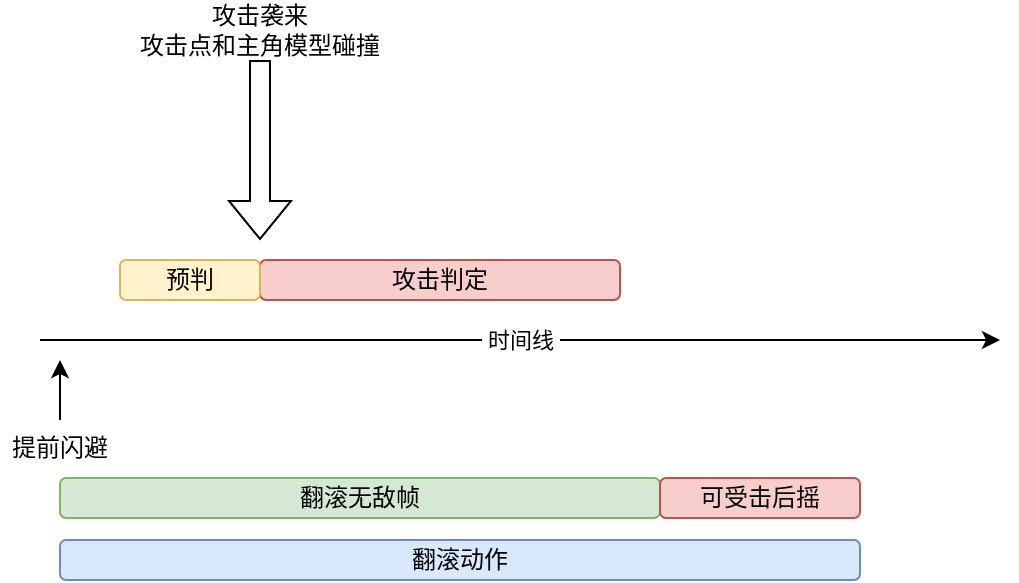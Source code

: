 <mxfile version="22.1.3" type="github">
  <diagram name="第 1 页" id="k0gPwOLRw9djnGXqXjzd">
    <mxGraphModel dx="683" dy="376" grid="1" gridSize="10" guides="1" tooltips="1" connect="1" arrows="1" fold="1" page="1" pageScale="1" pageWidth="1169" pageHeight="827" math="0" shadow="0">
      <root>
        <mxCell id="0" />
        <mxCell id="1" parent="0" />
        <mxCell id="se1ykyosgGhUhjlpKKX1-3" value="" style="endArrow=classic;html=1;rounded=0;" parent="1" edge="1">
          <mxGeometry relative="1" as="geometry">
            <mxPoint x="290" y="360" as="sourcePoint" />
            <mxPoint x="770" y="360" as="targetPoint" />
          </mxGeometry>
        </mxCell>
        <mxCell id="se1ykyosgGhUhjlpKKX1-4" value="&amp;nbsp;时间线&amp;nbsp;" style="edgeLabel;resizable=0;html=1;align=center;verticalAlign=middle;" parent="se1ykyosgGhUhjlpKKX1-3" connectable="0" vertex="1">
          <mxGeometry relative="1" as="geometry" />
        </mxCell>
        <mxCell id="se1ykyosgGhUhjlpKKX1-5" value="攻击判定" style="rounded=1;whiteSpace=wrap;html=1;fillColor=#f8cecc;strokeColor=#b85450;" parent="1" vertex="1">
          <mxGeometry x="400" y="320" width="180" height="20" as="geometry" />
        </mxCell>
        <mxCell id="se1ykyosgGhUhjlpKKX1-6" value="预判" style="rounded=1;whiteSpace=wrap;html=1;fillColor=#fff2cc;strokeColor=#d6b656;" parent="1" vertex="1">
          <mxGeometry x="330" y="320" width="70" height="20" as="geometry" />
        </mxCell>
        <mxCell id="se1ykyosgGhUhjlpKKX1-7" value="" style="shape=flexArrow;endArrow=classic;html=1;rounded=0;" parent="1" edge="1">
          <mxGeometry width="50" height="50" relative="1" as="geometry">
            <mxPoint x="400" y="220" as="sourcePoint" />
            <mxPoint x="400" y="310" as="targetPoint" />
          </mxGeometry>
        </mxCell>
        <mxCell id="se1ykyosgGhUhjlpKKX1-8" value="攻击袭来&lt;br&gt;攻击点和主角模型碰撞" style="text;html=1;strokeColor=none;fillColor=none;align=center;verticalAlign=middle;whiteSpace=wrap;rounded=0;" parent="1" vertex="1">
          <mxGeometry x="330" y="190" width="140" height="30" as="geometry" />
        </mxCell>
        <mxCell id="se1ykyosgGhUhjlpKKX1-10" value="" style="endArrow=classic;html=1;rounded=0;" parent="1" edge="1">
          <mxGeometry width="50" height="50" relative="1" as="geometry">
            <mxPoint x="300" y="400" as="sourcePoint" />
            <mxPoint x="300" y="370" as="targetPoint" />
          </mxGeometry>
        </mxCell>
        <mxCell id="1KzsSzX4MJYPK33emHu5-1" value="提前闪避" style="text;html=1;strokeColor=none;fillColor=none;align=center;verticalAlign=middle;whiteSpace=wrap;rounded=0;" vertex="1" parent="1">
          <mxGeometry x="270" y="399" width="60" height="30" as="geometry" />
        </mxCell>
        <mxCell id="1KzsSzX4MJYPK33emHu5-2" value="翻滚无敌帧" style="rounded=1;whiteSpace=wrap;html=1;fillColor=#d5e8d4;strokeColor=#82b366;" vertex="1" parent="1">
          <mxGeometry x="300" y="429" width="300" height="20" as="geometry" />
        </mxCell>
        <mxCell id="1KzsSzX4MJYPK33emHu5-3" value="翻滚动作" style="rounded=1;whiteSpace=wrap;html=1;fillColor=#dae8fc;strokeColor=#6c8ebf;" vertex="1" parent="1">
          <mxGeometry x="300" y="460" width="400" height="20" as="geometry" />
        </mxCell>
        <mxCell id="1KzsSzX4MJYPK33emHu5-4" value="可受击后摇" style="rounded=1;whiteSpace=wrap;html=1;fillColor=#f8cecc;strokeColor=#b85450;" vertex="1" parent="1">
          <mxGeometry x="600" y="429" width="100" height="20" as="geometry" />
        </mxCell>
      </root>
    </mxGraphModel>
  </diagram>
</mxfile>
